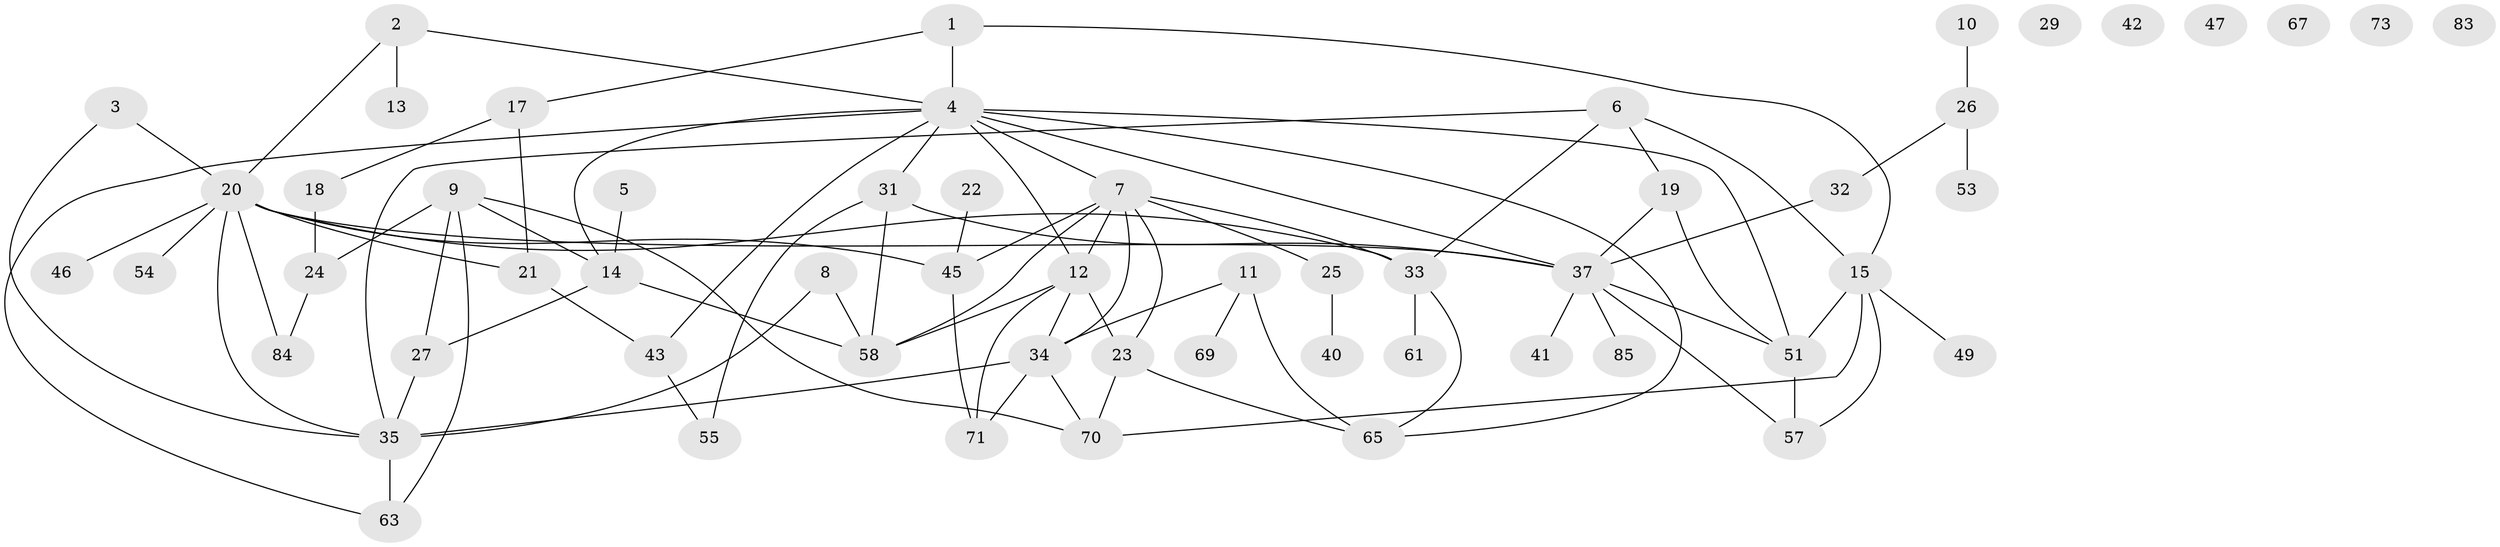 // original degree distribution, {2: 0.2235294117647059, 3: 0.29411764705882354, 1: 0.18823529411764706, 4: 0.1411764705882353, 9: 0.011764705882352941, 0: 0.058823529411764705, 6: 0.03529411764705882, 5: 0.023529411764705882, 7: 0.011764705882352941, 11: 0.011764705882352941}
// Generated by graph-tools (version 1.1) at 2025/41/03/06/25 10:41:23]
// undirected, 58 vertices, 89 edges
graph export_dot {
graph [start="1"]
  node [color=gray90,style=filled];
  1 [super="+81"];
  2;
  3;
  4 [super="+79"];
  5;
  6;
  7 [super="+80"];
  8 [super="+44"];
  9 [super="+62"];
  10;
  11 [super="+30"];
  12 [super="+39"];
  13 [super="+68"];
  14 [super="+16"];
  15 [super="+36"];
  17 [super="+66"];
  18 [super="+76"];
  19 [super="+56"];
  20 [super="+28"];
  21 [super="+78"];
  22;
  23 [super="+64"];
  24;
  25;
  26 [super="+52"];
  27;
  29;
  31 [super="+38"];
  32;
  33 [super="+50"];
  34 [super="+59"];
  35 [super="+60"];
  37 [super="+75"];
  40;
  41;
  42;
  43;
  45 [super="+48"];
  46;
  47;
  49;
  51 [super="+77"];
  53;
  54;
  55;
  57;
  58 [super="+74"];
  61;
  63 [super="+72"];
  65;
  67;
  69;
  70;
  71;
  73 [super="+82"];
  83;
  84;
  85;
  1 -- 15;
  1 -- 4;
  1 -- 17;
  2 -- 20;
  2 -- 4;
  2 -- 13;
  3 -- 35;
  3 -- 20;
  4 -- 37;
  4 -- 65;
  4 -- 43;
  4 -- 31;
  4 -- 51;
  4 -- 12;
  4 -- 14;
  4 -- 7;
  4 -- 63;
  5 -- 14;
  6 -- 35;
  6 -- 33;
  6 -- 15;
  6 -- 19;
  7 -- 25;
  7 -- 33;
  7 -- 34;
  7 -- 12;
  7 -- 45;
  7 -- 58;
  7 -- 23;
  8 -- 35;
  8 -- 58;
  9 -- 24;
  9 -- 27;
  9 -- 63;
  9 -- 70;
  9 -- 14;
  10 -- 26;
  11 -- 34;
  11 -- 65;
  11 -- 69;
  12 -- 34;
  12 -- 71;
  12 -- 58;
  12 -- 23;
  14 -- 58;
  14 -- 27;
  15 -- 49;
  15 -- 51;
  15 -- 70;
  15 -- 57;
  17 -- 18;
  17 -- 21;
  18 -- 24;
  19 -- 37;
  19 -- 51;
  20 -- 46;
  20 -- 33;
  20 -- 35;
  20 -- 21;
  20 -- 84;
  20 -- 54;
  20 -- 37;
  20 -- 45;
  21 -- 43;
  22 -- 45;
  23 -- 65;
  23 -- 70;
  24 -- 84;
  25 -- 40;
  26 -- 32;
  26 -- 53;
  27 -- 35;
  31 -- 37;
  31 -- 58;
  31 -- 55;
  32 -- 37;
  33 -- 65;
  33 -- 61;
  34 -- 70;
  34 -- 71;
  34 -- 35;
  35 -- 63;
  37 -- 85;
  37 -- 51;
  37 -- 41;
  37 -- 57;
  43 -- 55;
  45 -- 71;
  51 -- 57;
}
